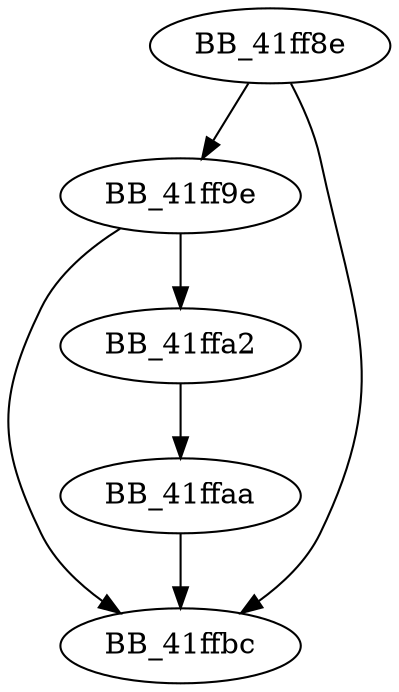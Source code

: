 DiGraph __freebuf{
BB_41ff8e->BB_41ff9e
BB_41ff8e->BB_41ffbc
BB_41ff9e->BB_41ffa2
BB_41ff9e->BB_41ffbc
BB_41ffa2->BB_41ffaa
BB_41ffaa->BB_41ffbc
}
